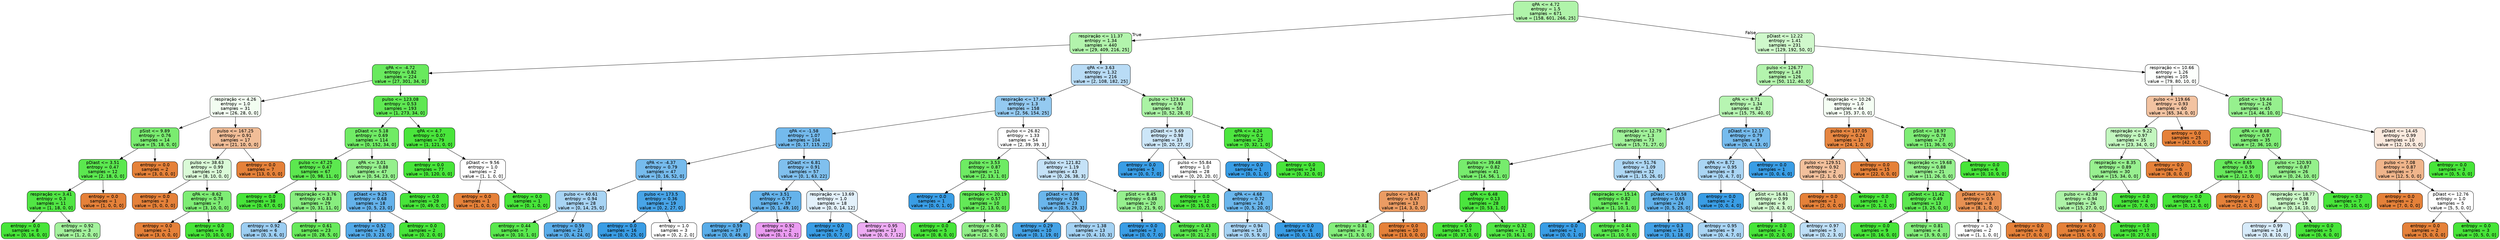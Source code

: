 digraph Tree {
node [shape=box, style="filled, rounded", color="black", fontname="helvetica"] ;
edge [fontname="helvetica"] ;
0 [label="qPA <= 4.72\nentropy = 1.5\nsamples = 671\nvalue = [158, 601, 266, 25]", fillcolor="#b0f4aa"] ;
1 [label="respiração <= 11.37\nentropy = 1.34\nsamples = 440\nvalue = [29, 409, 216, 25]", fillcolor="#b2f4ac"] ;
0 -> 1 [labeldistance=2.5, labelangle=45, headlabel="True"] ;
2 [label="qPA <= -4.72\nentropy = 0.82\nsamples = 224\nvalue = [27, 301, 34, 0]", fillcolor="#69ea5e"] ;
1 -> 2 ;
3 [label="respiração <= 4.26\nentropy = 1.0\nsamples = 31\nvalue = [26, 28, 0, 0]", fillcolor="#f2fdf1"] ;
2 -> 3 ;
4 [label="pSist <= 9.89\nentropy = 0.76\nsamples = 14\nvalue = [5, 18, 0, 0]", fillcolor="#7aec70"] ;
3 -> 4 ;
5 [label="pDiast <= 3.51\nentropy = 0.47\nsamples = 12\nvalue = [2, 18, 0, 0]", fillcolor="#5be84f"] ;
4 -> 5 ;
6 [label="respiração <= 3.41\nentropy = 0.3\nsamples = 11\nvalue = [1, 18, 0, 0]", fillcolor="#51e644"] ;
5 -> 6 ;
7 [label="entropy = 0.0\nsamples = 8\nvalue = [0, 16, 0, 0]", fillcolor="#47e539"] ;
6 -> 7 ;
8 [label="entropy = 0.92\nsamples = 3\nvalue = [1, 2, 0, 0]", fillcolor="#a3f29c"] ;
6 -> 8 ;
9 [label="entropy = 0.0\nsamples = 1\nvalue = [1, 0, 0, 0]", fillcolor="#e58139"] ;
5 -> 9 ;
10 [label="entropy = 0.0\nsamples = 2\nvalue = [3, 0, 0, 0]", fillcolor="#e58139"] ;
4 -> 10 ;
11 [label="pulso <= 167.25\nentropy = 0.91\nsamples = 17\nvalue = [21, 10, 0, 0]", fillcolor="#f1bd97"] ;
3 -> 11 ;
12 [label="pulso <= 38.63\nentropy = 0.99\nsamples = 10\nvalue = [8, 10, 0, 0]", fillcolor="#dafad7"] ;
11 -> 12 ;
13 [label="entropy = 0.0\nsamples = 3\nvalue = [5, 0, 0, 0]", fillcolor="#e58139"] ;
12 -> 13 ;
14 [label="qPA <= -8.62\nentropy = 0.78\nsamples = 7\nvalue = [3, 10, 0, 0]", fillcolor="#7eed74"] ;
12 -> 14 ;
15 [label="entropy = 0.0\nsamples = 1\nvalue = [3, 0, 0, 0]", fillcolor="#e58139"] ;
14 -> 15 ;
16 [label="entropy = 0.0\nsamples = 6\nvalue = [0, 10, 0, 0]", fillcolor="#47e539"] ;
14 -> 16 ;
17 [label="entropy = 0.0\nsamples = 7\nvalue = [13, 0, 0, 0]", fillcolor="#e58139"] ;
11 -> 17 ;
18 [label="pulso <= 123.08\nentropy = 0.53\nsamples = 193\nvalue = [1, 273, 34, 0]", fillcolor="#5fe852"] ;
2 -> 18 ;
19 [label="pDiast <= 5.18\nentropy = 0.69\nsamples = 114\nvalue = [0, 152, 34, 0]", fillcolor="#70eb65"] ;
18 -> 19 ;
20 [label="pulso <= 47.25\nentropy = 0.47\nsamples = 67\nvalue = [0, 98, 11, 0]", fillcolor="#5ce84f"] ;
19 -> 20 ;
21 [label="entropy = 0.0\nsamples = 38\nvalue = [0, 67, 0, 0]", fillcolor="#47e539"] ;
20 -> 21 ;
22 [label="respiração <= 3.76\nentropy = 0.83\nsamples = 29\nvalue = [0, 31, 11, 0]", fillcolor="#88ee7f"] ;
20 -> 22 ;
23 [label="entropy = 0.92\nsamples = 6\nvalue = [0, 3, 6, 0]", fillcolor="#9ccef2"] ;
22 -> 23 ;
24 [label="entropy = 0.61\nsamples = 23\nvalue = [0, 28, 5, 0]", fillcolor="#68ea5c"] ;
22 -> 24 ;
25 [label="qPA <= 3.01\nentropy = 0.88\nsamples = 47\nvalue = [0, 54, 23, 0]", fillcolor="#95f08d"] ;
19 -> 25 ;
26 [label="pDiast <= 9.25\nentropy = 0.68\nsamples = 18\nvalue = [0, 5, 23, 0]", fillcolor="#64b2eb"] ;
25 -> 26 ;
27 [label="entropy = 0.52\nsamples = 16\nvalue = [0, 3, 23, 0]", fillcolor="#53aae8"] ;
26 -> 27 ;
28 [label="entropy = 0.0\nsamples = 2\nvalue = [0, 2, 0, 0]", fillcolor="#47e539"] ;
26 -> 28 ;
29 [label="entropy = 0.0\nsamples = 29\nvalue = [0, 49, 0, 0]", fillcolor="#47e539"] ;
25 -> 29 ;
30 [label="qPA <= 4.7\nentropy = 0.07\nsamples = 79\nvalue = [1, 121, 0, 0]", fillcolor="#49e53b"] ;
18 -> 30 ;
31 [label="entropy = 0.0\nsamples = 77\nvalue = [0, 120, 0, 0]", fillcolor="#47e539"] ;
30 -> 31 ;
32 [label="pDiast <= 9.56\nentropy = 1.0\nsamples = 2\nvalue = [1, 1, 0, 0]", fillcolor="#ffffff"] ;
30 -> 32 ;
33 [label="entropy = 0.0\nsamples = 1\nvalue = [1, 0, 0, 0]", fillcolor="#e58139"] ;
32 -> 33 ;
34 [label="entropy = 0.0\nsamples = 1\nvalue = [0, 1, 0, 0]", fillcolor="#47e539"] ;
32 -> 34 ;
35 [label="qPA <= 3.63\nentropy = 1.32\nsamples = 216\nvalue = [2, 108, 182, 25]", fillcolor="#b9dcf6"] ;
1 -> 35 ;
36 [label="respiração <= 17.49\nentropy = 1.3\nsamples = 158\nvalue = [2, 56, 154, 25]", fillcolor="#94caf1"] ;
35 -> 36 ;
37 [label="qPA <= -1.58\nentropy = 1.07\nsamples = 104\nvalue = [0, 17, 115, 22]", fillcolor="#74baed"] ;
36 -> 37 ;
38 [label="qPA <= -4.37\nentropy = 0.79\nsamples = 47\nvalue = [0, 16, 52, 0]", fillcolor="#76bbed"] ;
37 -> 38 ;
39 [label="pulso <= 60.61\nentropy = 0.94\nsamples = 28\nvalue = [0, 14, 25, 0]", fillcolor="#a8d4f4"] ;
38 -> 39 ;
40 [label="entropy = 0.44\nsamples = 7\nvalue = [0, 10, 1, 0]", fillcolor="#59e84d"] ;
39 -> 40 ;
41 [label="entropy = 0.59\nsamples = 21\nvalue = [0, 4, 24, 0]", fillcolor="#5aade9"] ;
39 -> 41 ;
42 [label="pulso <= 173.5\nentropy = 0.36\nsamples = 19\nvalue = [0, 2, 27, 0]", fillcolor="#48a4e7"] ;
38 -> 42 ;
43 [label="entropy = 0.0\nsamples = 16\nvalue = [0, 0, 25, 0]", fillcolor="#399de5"] ;
42 -> 43 ;
44 [label="entropy = 1.0\nsamples = 3\nvalue = [0, 2, 2, 0]", fillcolor="#ffffff"] ;
42 -> 44 ;
45 [label="pDiast <= 6.81\nentropy = 0.91\nsamples = 57\nvalue = [0, 1, 63, 22]", fillcolor="#80c0ee"] ;
37 -> 45 ;
46 [label="qPA <= 3.51\nentropy = 0.77\nsamples = 39\nvalue = [0, 1, 49, 10]", fillcolor="#65b3eb"] ;
45 -> 46 ;
47 [label="entropy = 0.59\nsamples = 37\nvalue = [0, 0, 49, 8]", fillcolor="#59ade9"] ;
46 -> 47 ;
48 [label="entropy = 0.92\nsamples = 2\nvalue = [0, 1, 0, 2]", fillcolor="#eb9cf2"] ;
46 -> 48 ;
49 [label="respiração <= 13.69\nentropy = 1.0\nsamples = 18\nvalue = [0, 0, 14, 12]", fillcolor="#e3f1fb"] ;
45 -> 49 ;
50 [label="entropy = 0.0\nsamples = 5\nvalue = [0, 0, 7, 0]", fillcolor="#399de5"] ;
49 -> 50 ;
51 [label="entropy = 0.95\nsamples = 13\nvalue = [0, 0, 7, 12]", fillcolor="#eeacf4"] ;
49 -> 51 ;
52 [label="pulso <= 26.82\nentropy = 1.33\nsamples = 54\nvalue = [2, 39, 39, 3]", fillcolor="#ffffff"] ;
36 -> 52 ;
53 [label="pulso <= 3.53\nentropy = 0.87\nsamples = 11\nvalue = [2, 13, 1, 0]", fillcolor="#6eeb63"] ;
52 -> 53 ;
54 [label="entropy = 0.0\nsamples = 1\nvalue = [0, 0, 1, 0]", fillcolor="#399de5"] ;
53 -> 54 ;
55 [label="respiração <= 20.19\nentropy = 0.57\nsamples = 10\nvalue = [2, 13, 0, 0]", fillcolor="#63e957"] ;
53 -> 55 ;
56 [label="entropy = 0.0\nsamples = 5\nvalue = [0, 8, 0, 0]", fillcolor="#47e539"] ;
55 -> 56 ;
57 [label="entropy = 0.86\nsamples = 5\nvalue = [2, 5, 0, 0]", fillcolor="#91ef88"] ;
55 -> 57 ;
58 [label="pulso <= 121.82\nentropy = 1.19\nsamples = 43\nvalue = [0, 26, 38, 3]", fillcolor="#c5e2f7"] ;
52 -> 58 ;
59 [label="pDiast <= 3.09\nentropy = 0.96\nsamples = 23\nvalue = [0, 5, 29, 3]", fillcolor="#6ab6ec"] ;
58 -> 59 ;
60 [label="entropy = 0.29\nsamples = 10\nvalue = [0, 1, 19, 0]", fillcolor="#43a2e6"] ;
59 -> 60 ;
61 [label="entropy = 1.38\nsamples = 13\nvalue = [0, 4, 10, 3]", fillcolor="#a4d2f3"] ;
59 -> 61 ;
62 [label="pSist <= 8.45\nentropy = 0.88\nsamples = 20\nvalue = [0, 21, 9, 0]", fillcolor="#96f08e"] ;
58 -> 62 ;
63 [label="entropy = 0.0\nsamples = 3\nvalue = [0, 0, 7, 0]", fillcolor="#399de5"] ;
62 -> 63 ;
64 [label="entropy = 0.43\nsamples = 17\nvalue = [0, 21, 2, 0]", fillcolor="#59e74c"] ;
62 -> 64 ;
65 [label="pulso <= 123.64\nentropy = 0.93\nsamples = 58\nvalue = [0, 52, 28, 0]", fillcolor="#aaf3a4"] ;
35 -> 65 ;
66 [label="pDiast <= 5.69\nentropy = 0.98\nsamples = 33\nvalue = [0, 20, 27, 0]", fillcolor="#cce6f8"] ;
65 -> 66 ;
67 [label="entropy = 0.0\nsamples = 5\nvalue = [0, 0, 7, 0]", fillcolor="#399de5"] ;
66 -> 67 ;
68 [label="pulso <= 55.84\nentropy = 1.0\nsamples = 28\nvalue = [0, 20, 20, 0]", fillcolor="#ffffff"] ;
66 -> 68 ;
69 [label="entropy = 0.0\nsamples = 12\nvalue = [0, 15, 0, 0]", fillcolor="#47e539"] ;
68 -> 69 ;
70 [label="qPA <= 4.68\nentropy = 0.72\nsamples = 16\nvalue = [0, 5, 20, 0]", fillcolor="#6ab6ec"] ;
68 -> 70 ;
71 [label="entropy = 0.94\nsamples = 10\nvalue = [0, 5, 9, 0]", fillcolor="#a7d3f3"] ;
70 -> 71 ;
72 [label="entropy = 0.0\nsamples = 6\nvalue = [0, 0, 11, 0]", fillcolor="#399de5"] ;
70 -> 72 ;
73 [label="qPA <= 4.24\nentropy = 0.2\nsamples = 25\nvalue = [0, 32, 1, 0]", fillcolor="#4de63f"] ;
65 -> 73 ;
74 [label="entropy = 0.0\nsamples = 1\nvalue = [0, 0, 1, 0]", fillcolor="#399de5"] ;
73 -> 74 ;
75 [label="entropy = 0.0\nsamples = 24\nvalue = [0, 32, 0, 0]", fillcolor="#47e539"] ;
73 -> 75 ;
76 [label="pDiast <= 12.22\nentropy = 1.41\nsamples = 231\nvalue = [129, 192, 50, 0]", fillcolor="#cff8cb"] ;
0 -> 76 [labeldistance=2.5, labelangle=-45, headlabel="False"] ;
77 [label="pulso <= 126.77\nentropy = 1.43\nsamples = 126\nvalue = [50, 112, 40, 0]", fillcolor="#b4f4ae"] ;
76 -> 77 ;
78 [label="qPA <= 8.71\nentropy = 1.34\nsamples = 82\nvalue = [15, 75, 40, 0]", fillcolor="#b7f5b2"] ;
77 -> 78 ;
79 [label="respiração <= 12.79\nentropy = 1.3\nsamples = 73\nvalue = [15, 71, 27, 0]", fillcolor="#a1f29a"] ;
78 -> 79 ;
80 [label="pulso <= 39.48\nentropy = 0.82\nsamples = 41\nvalue = [14, 56, 1, 0]", fillcolor="#77ec6d"] ;
79 -> 80 ;
81 [label="pulso <= 16.41\nentropy = 0.67\nsamples = 13\nvalue = [14, 3, 0, 0]", fillcolor="#eb9c63"] ;
80 -> 81 ;
82 [label="entropy = 0.81\nsamples = 3\nvalue = [1, 3, 0, 0]", fillcolor="#84ee7b"] ;
81 -> 82 ;
83 [label="entropy = 0.0\nsamples = 10\nvalue = [13, 0, 0, 0]", fillcolor="#e58139"] ;
81 -> 83 ;
84 [label="qPA <= 6.48\nentropy = 0.13\nsamples = 28\nvalue = [0, 53, 1, 0]", fillcolor="#4ae53d"] ;
80 -> 84 ;
85 [label="entropy = 0.0\nsamples = 17\nvalue = [0, 37, 0, 0]", fillcolor="#47e539"] ;
84 -> 85 ;
86 [label="entropy = 0.32\nsamples = 11\nvalue = [0, 16, 1, 0]", fillcolor="#52e745"] ;
84 -> 86 ;
87 [label="pulso <= 51.76\nentropy = 1.09\nsamples = 32\nvalue = [1, 15, 26, 0]", fillcolor="#aed7f4"] ;
79 -> 87 ;
88 [label="respiração <= 15.14\nentropy = 0.82\nsamples = 8\nvalue = [1, 10, 1, 0]", fillcolor="#68ea5d"] ;
87 -> 88 ;
89 [label="entropy = 0.0\nsamples = 1\nvalue = [0, 0, 1, 0]", fillcolor="#399de5"] ;
88 -> 89 ;
90 [label="entropy = 0.44\nsamples = 7\nvalue = [1, 10, 0, 0]", fillcolor="#59e84d"] ;
88 -> 90 ;
91 [label="pDiast <= 10.58\nentropy = 0.65\nsamples = 24\nvalue = [0, 5, 25, 0]", fillcolor="#61b1ea"] ;
87 -> 91 ;
92 [label="entropy = 0.3\nsamples = 15\nvalue = [0, 1, 18, 0]", fillcolor="#44a2e6"] ;
91 -> 92 ;
93 [label="entropy = 0.95\nsamples = 9\nvalue = [0, 4, 7, 0]", fillcolor="#aad5f4"] ;
91 -> 93 ;
94 [label="pDiast <= 12.17\nentropy = 0.79\nsamples = 9\nvalue = [0, 4, 13, 0]", fillcolor="#76bbed"] ;
78 -> 94 ;
95 [label="qPA <= 8.72\nentropy = 0.95\nsamples = 8\nvalue = [0, 4, 7, 0]", fillcolor="#aad5f4"] ;
94 -> 95 ;
96 [label="entropy = 0.0\nsamples = 2\nvalue = [0, 0, 4, 0]", fillcolor="#399de5"] ;
95 -> 96 ;
97 [label="pSist <= 16.61\nentropy = 0.99\nsamples = 6\nvalue = [0, 4, 3, 0]", fillcolor="#d1f8ce"] ;
95 -> 97 ;
98 [label="entropy = 0.0\nsamples = 1\nvalue = [0, 2, 0, 0]", fillcolor="#47e539"] ;
97 -> 98 ;
99 [label="entropy = 0.97\nsamples = 5\nvalue = [0, 2, 3, 0]", fillcolor="#bddef6"] ;
97 -> 99 ;
100 [label="entropy = 0.0\nsamples = 1\nvalue = [0, 0, 6, 0]", fillcolor="#399de5"] ;
94 -> 100 ;
101 [label="respiração <= 10.26\nentropy = 1.0\nsamples = 44\nvalue = [35, 37, 0, 0]", fillcolor="#f5fef4"] ;
77 -> 101 ;
102 [label="pulso <= 137.05\nentropy = 0.24\nsamples = 17\nvalue = [24, 1, 0, 0]", fillcolor="#e68641"] ;
101 -> 102 ;
103 [label="pulso <= 129.51\nentropy = 0.92\nsamples = 2\nvalue = [2, 1, 0, 0]", fillcolor="#f2c09c"] ;
102 -> 103 ;
104 [label="entropy = 0.0\nsamples = 1\nvalue = [2, 0, 0, 0]", fillcolor="#e58139"] ;
103 -> 104 ;
105 [label="entropy = 0.0\nsamples = 1\nvalue = [0, 1, 0, 0]", fillcolor="#47e539"] ;
103 -> 105 ;
106 [label="entropy = 0.0\nsamples = 15\nvalue = [22, 0, 0, 0]", fillcolor="#e58139"] ;
102 -> 106 ;
107 [label="pSist <= 18.97\nentropy = 0.78\nsamples = 27\nvalue = [11, 36, 0, 0]", fillcolor="#7fed76"] ;
101 -> 107 ;
108 [label="respiração <= 19.68\nentropy = 0.88\nsamples = 21\nvalue = [11, 26, 0, 0]", fillcolor="#95f08d"] ;
107 -> 108 ;
109 [label="pDiast <= 11.42\nentropy = 0.49\nsamples = 13\nvalue = [3, 25, 0, 0]", fillcolor="#5de851"] ;
108 -> 109 ;
110 [label="entropy = 0.0\nsamples = 9\nvalue = [0, 16, 0, 0]", fillcolor="#47e539"] ;
109 -> 110 ;
111 [label="entropy = 0.81\nsamples = 4\nvalue = [3, 9, 0, 0]", fillcolor="#84ee7b"] ;
109 -> 111 ;
112 [label="pDiast <= 10.4\nentropy = 0.5\nsamples = 8\nvalue = [8, 1, 0, 0]", fillcolor="#e89152"] ;
108 -> 112 ;
113 [label="entropy = 1.0\nsamples = 2\nvalue = [1, 1, 0, 0]", fillcolor="#ffffff"] ;
112 -> 113 ;
114 [label="entropy = 0.0\nsamples = 6\nvalue = [7, 0, 0, 0]", fillcolor="#e58139"] ;
112 -> 114 ;
115 [label="entropy = 0.0\nsamples = 6\nvalue = [0, 10, 0, 0]", fillcolor="#47e539"] ;
107 -> 115 ;
116 [label="respiração <= 10.66\nentropy = 1.26\nsamples = 105\nvalue = [79, 80, 10, 0]", fillcolor="#fdfffd"] ;
76 -> 116 ;
117 [label="pulso <= 119.66\nentropy = 0.93\nsamples = 60\nvalue = [65, 34, 0, 0]", fillcolor="#f3c3a1"] ;
116 -> 117 ;
118 [label="respiração <= 9.22\nentropy = 0.97\nsamples = 35\nvalue = [23, 34, 0, 0]", fillcolor="#c3f7bf"] ;
117 -> 118 ;
119 [label="respiração <= 8.35\nentropy = 0.89\nsamples = 30\nvalue = [15, 34, 0, 0]", fillcolor="#98f090"] ;
118 -> 119 ;
120 [label="pulso <= 42.39\nentropy = 0.94\nsamples = 26\nvalue = [15, 27, 0, 0]", fillcolor="#adf3a7"] ;
119 -> 120 ;
121 [label="entropy = 0.0\nsamples = 9\nvalue = [15, 0, 0, 0]", fillcolor="#e58139"] ;
120 -> 121 ;
122 [label="entropy = 0.0\nsamples = 17\nvalue = [0, 27, 0, 0]", fillcolor="#47e539"] ;
120 -> 122 ;
123 [label="entropy = 0.0\nsamples = 4\nvalue = [0, 7, 0, 0]", fillcolor="#47e539"] ;
119 -> 123 ;
124 [label="entropy = 0.0\nsamples = 5\nvalue = [8, 0, 0, 0]", fillcolor="#e58139"] ;
118 -> 124 ;
125 [label="entropy = 0.0\nsamples = 25\nvalue = [42, 0, 0, 0]", fillcolor="#e58139"] ;
117 -> 125 ;
126 [label="pSist <= 19.44\nentropy = 1.26\nsamples = 45\nvalue = [14, 46, 10, 0]", fillcolor="#96f08e"] ;
116 -> 126 ;
127 [label="qPA <= 8.68\nentropy = 0.97\nsamples = 35\nvalue = [2, 36, 10, 0]", fillcolor="#81ed78"] ;
126 -> 127 ;
128 [label="qPA <= 8.65\nentropy = 0.59\nsamples = 9\nvalue = [2, 12, 0, 0]", fillcolor="#66e95a"] ;
127 -> 128 ;
129 [label="entropy = 0.0\nsamples = 8\nvalue = [0, 12, 0, 0]", fillcolor="#47e539"] ;
128 -> 129 ;
130 [label="entropy = 0.0\nsamples = 1\nvalue = [2, 0, 0, 0]", fillcolor="#e58139"] ;
128 -> 130 ;
131 [label="pulso <= 120.93\nentropy = 0.87\nsamples = 26\nvalue = [0, 24, 10, 0]", fillcolor="#94f08b"] ;
127 -> 131 ;
132 [label="respiração <= 18.77\nentropy = 0.98\nsamples = 19\nvalue = [0, 14, 10, 0]", fillcolor="#caf8c6"] ;
131 -> 132 ;
133 [label="entropy = 0.99\nsamples = 14\nvalue = [0, 8, 10, 0]", fillcolor="#d7ebfa"] ;
132 -> 133 ;
134 [label="entropy = 0.0\nsamples = 5\nvalue = [0, 6, 0, 0]", fillcolor="#47e539"] ;
132 -> 134 ;
135 [label="entropy = 0.0\nsamples = 7\nvalue = [0, 10, 0, 0]", fillcolor="#47e539"] ;
131 -> 135 ;
136 [label="pDiast <= 14.45\nentropy = 0.99\nsamples = 10\nvalue = [12, 10, 0, 0]", fillcolor="#fbeade"] ;
126 -> 136 ;
137 [label="pulso <= 7.08\nentropy = 0.87\nsamples = 7\nvalue = [12, 5, 0, 0]", fillcolor="#f0b58b"] ;
136 -> 137 ;
138 [label="entropy = 0.0\nsamples = 2\nvalue = [7, 0, 0, 0]", fillcolor="#e58139"] ;
137 -> 138 ;
139 [label="pDiast <= 12.76\nentropy = 1.0\nsamples = 5\nvalue = [5, 5, 0, 0]", fillcolor="#ffffff"] ;
137 -> 139 ;
140 [label="entropy = 0.0\nsamples = 2\nvalue = [5, 0, 0, 0]", fillcolor="#e58139"] ;
139 -> 140 ;
141 [label="entropy = 0.0\nsamples = 3\nvalue = [0, 5, 0, 0]", fillcolor="#47e539"] ;
139 -> 141 ;
142 [label="entropy = 0.0\nsamples = 3\nvalue = [0, 5, 0, 0]", fillcolor="#47e539"] ;
136 -> 142 ;
}